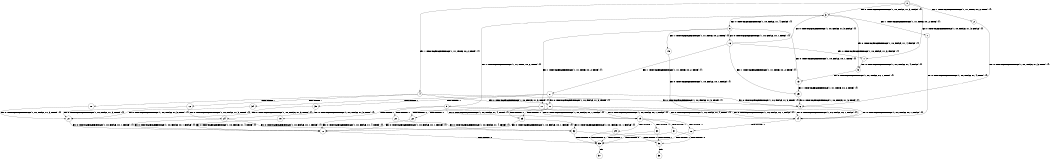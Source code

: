 digraph BCG {
size = "7, 10.5";
center = TRUE;
node [shape = circle];
0 [peripheries = 2];
0 -> 1 [label = "EX !0 !ATOMIC_EXCH_BRANCH (1, +0, FALSE, +1, 3, FALSE) !{}"];
0 -> 2 [label = "EX !1 !ATOMIC_EXCH_BRANCH (1, +1, TRUE, +0, 2, TRUE) !{}"];
0 -> 3 [label = "EX !0 !ATOMIC_EXCH_BRANCH (1, +0, FALSE, +1, 3, FALSE) !{}"];
0 -> 4 [label = "EX !1 !ATOMIC_EXCH_BRANCH (1, +1, TRUE, +0, 2, TRUE) !{}"];
1 -> 5 [label = "EX !0 !ATOMIC_EXCH_BRANCH (1, +0, FALSE, +1, 4, FALSE) !{}"];
2 -> 6 [label = "EX !0 !ATOMIC_EXCH_BRANCH (1, +0, FALSE, +1, 3, TRUE) !{}"];
3 -> 5 [label = "EX !0 !ATOMIC_EXCH_BRANCH (1, +0, FALSE, +1, 4, FALSE) !{}"];
3 -> 7 [label = "EX !1 !ATOMIC_EXCH_BRANCH (1, +1, TRUE, +0, 2, TRUE) !{}"];
3 -> 8 [label = "EX !0 !ATOMIC_EXCH_BRANCH (1, +0, FALSE, +1, 4, FALSE) !{}"];
3 -> 9 [label = "EX !1 !ATOMIC_EXCH_BRANCH (1, +1, TRUE, +0, 2, TRUE) !{}"];
4 -> 6 [label = "EX !0 !ATOMIC_EXCH_BRANCH (1, +0, FALSE, +1, 3, TRUE) !{}"];
4 -> 10 [label = "TERMINATE !1"];
4 -> 11 [label = "EX !0 !ATOMIC_EXCH_BRANCH (1, +0, FALSE, +1, 3, TRUE) !{}"];
4 -> 12 [label = "TERMINATE !1"];
5 -> 13 [label = "EX !0 !ATOMIC_EXCH_BRANCH (1, +0, FALSE, +0, 1, TRUE) !{}"];
6 -> 14 [label = "EX !0 !ATOMIC_EXCH_BRANCH (1, +0, FALSE, +0, 1, FALSE) !{}"];
7 -> 14 [label = "EX !0 !ATOMIC_EXCH_BRANCH (1, +0, FALSE, +1, 4, TRUE) !{}"];
8 -> 13 [label = "EX !0 !ATOMIC_EXCH_BRANCH (1, +0, FALSE, +0, 1, TRUE) !{}"];
8 -> 15 [label = "EX !1 !ATOMIC_EXCH_BRANCH (1, +1, TRUE, +0, 2, TRUE) !{}"];
8 -> 16 [label = "EX !0 !ATOMIC_EXCH_BRANCH (1, +0, FALSE, +0, 1, TRUE) !{}"];
8 -> 17 [label = "EX !1 !ATOMIC_EXCH_BRANCH (1, +1, TRUE, +0, 2, TRUE) !{}"];
9 -> 14 [label = "EX !0 !ATOMIC_EXCH_BRANCH (1, +0, FALSE, +1, 4, TRUE) !{}"];
9 -> 18 [label = "TERMINATE !1"];
9 -> 19 [label = "EX !0 !ATOMIC_EXCH_BRANCH (1, +0, FALSE, +1, 4, TRUE) !{}"];
9 -> 20 [label = "TERMINATE !1"];
10 -> 21 [label = "EX !0 !ATOMIC_EXCH_BRANCH (1, +0, FALSE, +1, 3, TRUE) !{}"];
11 -> 14 [label = "EX !0 !ATOMIC_EXCH_BRANCH (1, +0, FALSE, +0, 1, FALSE) !{}"];
11 -> 22 [label = "TERMINATE !1"];
11 -> 19 [label = "EX !0 !ATOMIC_EXCH_BRANCH (1, +0, FALSE, +0, 1, FALSE) !{}"];
11 -> 23 [label = "TERMINATE !1"];
12 -> 21 [label = "EX !0 !ATOMIC_EXCH_BRANCH (1, +0, FALSE, +1, 3, TRUE) !{}"];
12 -> 24 [label = "EX !0 !ATOMIC_EXCH_BRANCH (1, +0, FALSE, +1, 3, TRUE) !{}"];
13 -> 25 [label = "EX !1 !ATOMIC_EXCH_BRANCH (1, +1, TRUE, +0, 2, TRUE) !{}"];
14 -> 26 [label = "TERMINATE !0"];
15 -> 14 [label = "EX !0 !ATOMIC_EXCH_BRANCH (1, +0, FALSE, +0, 1, FALSE) !{}"];
16 -> 1 [label = "EX !0 !ATOMIC_EXCH_BRANCH (1, +0, FALSE, +1, 3, FALSE) !{}"];
16 -> 25 [label = "EX !1 !ATOMIC_EXCH_BRANCH (1, +1, TRUE, +0, 2, TRUE) !{}"];
16 -> 3 [label = "EX !0 !ATOMIC_EXCH_BRANCH (1, +0, FALSE, +1, 3, FALSE) !{}"];
16 -> 27 [label = "EX !1 !ATOMIC_EXCH_BRANCH (1, +1, TRUE, +0, 2, TRUE) !{}"];
17 -> 14 [label = "EX !0 !ATOMIC_EXCH_BRANCH (1, +0, FALSE, +0, 1, FALSE) !{}"];
17 -> 22 [label = "TERMINATE !1"];
17 -> 19 [label = "EX !0 !ATOMIC_EXCH_BRANCH (1, +0, FALSE, +0, 1, FALSE) !{}"];
17 -> 23 [label = "TERMINATE !1"];
18 -> 28 [label = "EX !0 !ATOMIC_EXCH_BRANCH (1, +0, FALSE, +1, 4, TRUE) !{}"];
19 -> 26 [label = "TERMINATE !0"];
19 -> 29 [label = "TERMINATE !1"];
19 -> 30 [label = "TERMINATE !0"];
19 -> 31 [label = "TERMINATE !1"];
20 -> 28 [label = "EX !0 !ATOMIC_EXCH_BRANCH (1, +0, FALSE, +1, 4, TRUE) !{}"];
20 -> 32 [label = "EX !0 !ATOMIC_EXCH_BRANCH (1, +0, FALSE, +1, 4, TRUE) !{}"];
21 -> 28 [label = "EX !0 !ATOMIC_EXCH_BRANCH (1, +0, FALSE, +0, 1, FALSE) !{}"];
22 -> 28 [label = "EX !0 !ATOMIC_EXCH_BRANCH (1, +0, FALSE, +0, 1, FALSE) !{}"];
23 -> 28 [label = "EX !0 !ATOMIC_EXCH_BRANCH (1, +0, FALSE, +0, 1, FALSE) !{}"];
23 -> 32 [label = "EX !0 !ATOMIC_EXCH_BRANCH (1, +0, FALSE, +0, 1, FALSE) !{}"];
24 -> 28 [label = "EX !0 !ATOMIC_EXCH_BRANCH (1, +0, FALSE, +0, 1, FALSE) !{}"];
24 -> 32 [label = "EX !0 !ATOMIC_EXCH_BRANCH (1, +0, FALSE, +0, 1, FALSE) !{}"];
25 -> 6 [label = "EX !0 !ATOMIC_EXCH_BRANCH (1, +0, FALSE, +1, 3, TRUE) !{}"];
26 -> 33 [label = "TERMINATE !1"];
27 -> 6 [label = "EX !0 !ATOMIC_EXCH_BRANCH (1, +0, FALSE, +1, 3, TRUE) !{}"];
27 -> 34 [label = "TERMINATE !1"];
27 -> 11 [label = "EX !0 !ATOMIC_EXCH_BRANCH (1, +0, FALSE, +1, 3, TRUE) !{}"];
27 -> 35 [label = "TERMINATE !1"];
28 -> 33 [label = "TERMINATE !0"];
29 -> 33 [label = "TERMINATE !0"];
30 -> 33 [label = "TERMINATE !1"];
30 -> 36 [label = "TERMINATE !1"];
31 -> 33 [label = "TERMINATE !0"];
31 -> 36 [label = "TERMINATE !0"];
32 -> 33 [label = "TERMINATE !0"];
32 -> 36 [label = "TERMINATE !0"];
33 -> 37 [label = "exit"];
34 -> 21 [label = "EX !0 !ATOMIC_EXCH_BRANCH (1, +0, FALSE, +1, 3, TRUE) !{}"];
35 -> 21 [label = "EX !0 !ATOMIC_EXCH_BRANCH (1, +0, FALSE, +1, 3, TRUE) !{}"];
35 -> 24 [label = "EX !0 !ATOMIC_EXCH_BRANCH (1, +0, FALSE, +1, 3, TRUE) !{}"];
36 -> 38 [label = "exit"];
}
